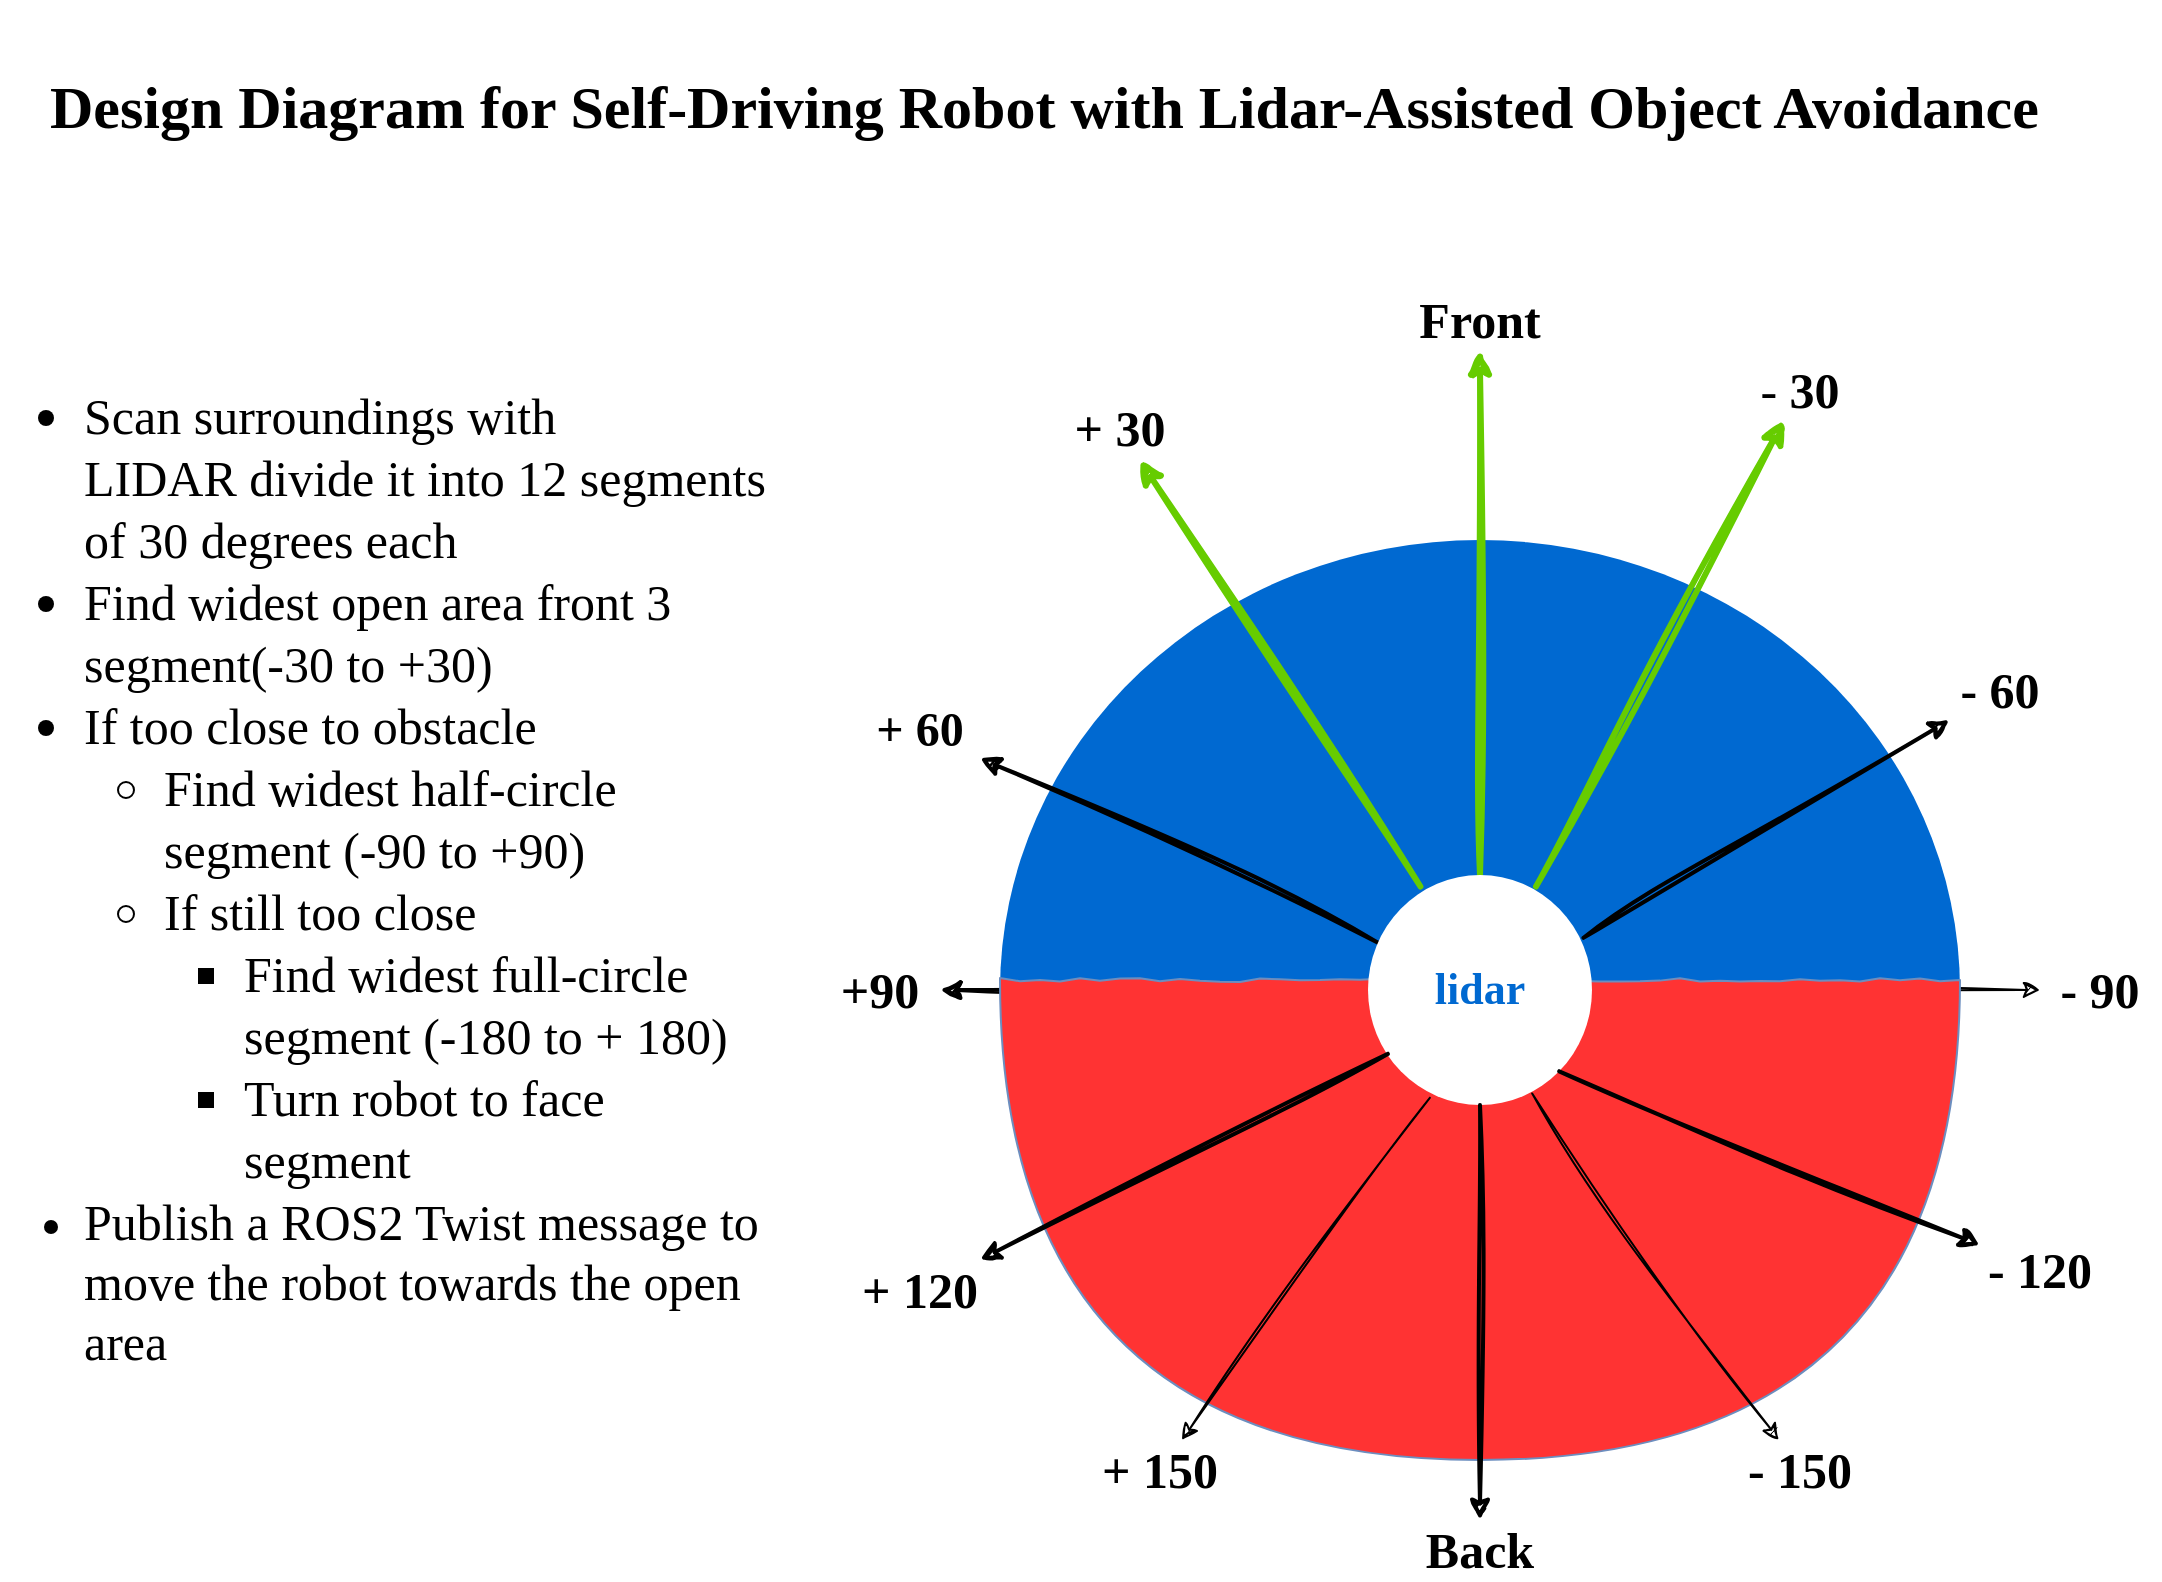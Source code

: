 <mxfile version="21.6.8" type="device">
  <diagram name="Page-1" id="3e8102d1-ef87-2e61-34e1-82d9a586fe2e">
    <mxGraphModel dx="1562" dy="944" grid="1" gridSize="10" guides="1" tooltips="1" connect="1" arrows="1" fold="1" page="1" pageScale="1" pageWidth="1100" pageHeight="850" background="none" math="0" shadow="0">
      <root>
        <mxCell id="0" />
        <mxCell id="1" parent="0" />
        <mxCell id="70666756c84bb93c-1" value="" style="ellipse;whiteSpace=wrap;html=1;rounded=0;shadow=0;comic=0;strokeWidth=1;fontFamily=Verdana;fontSize=14;strokeColor=none;fillColor=#0069D1;perimeter=ellipsePerimeter;rotatable=1;direction=east;" parent="1" vertex="1">
          <mxGeometry x="520" y="290" width="480" height="450" as="geometry" />
        </mxCell>
        <mxCell id="-D4mI9x5ttiqlvX00Rs8-4" value="" style="endArrow=classic;html=1;rounded=0;sketch=1;hachureGap=4;jiggle=2;curveFitting=1;fontFamily=Architects Daughter;fontSource=https://fonts.googleapis.com/css?family=Architects+Daughter;fontSize=16;strokeWidth=3;strokeColor=#66CC00;" edge="1" parent="1" source="70666756c84bb93c-2" target="-D4mI9x5ttiqlvX00Rs8-12">
          <mxGeometry width="50" height="50" relative="1" as="geometry">
            <mxPoint x="579" y="250" as="sourcePoint" />
            <mxPoint x="740" y="120" as="targetPoint" />
          </mxGeometry>
        </mxCell>
        <mxCell id="-D4mI9x5ttiqlvX00Rs8-5" value="" style="endArrow=classic;html=1;rounded=0;sketch=1;hachureGap=4;jiggle=2;curveFitting=1;fontFamily=Architects Daughter;fontSource=https://fonts.googleapis.com/css?family=Architects+Daughter;fontSize=16;exitX=0.75;exitY=0.05;exitDx=0;exitDy=0;exitPerimeter=0;strokeWidth=3;strokeColor=#66CC00;" edge="1" parent="1" source="70666756c84bb93c-2" target="-D4mI9x5ttiqlvX00Rs8-13">
          <mxGeometry width="50" height="50" relative="1" as="geometry">
            <mxPoint x="610" y="320" as="sourcePoint" />
            <mxPoint x="940" y="180" as="targetPoint" />
          </mxGeometry>
        </mxCell>
        <mxCell id="-D4mI9x5ttiqlvX00Rs8-6" value="" style="endArrow=classic;html=1;rounded=0;sketch=1;hachureGap=4;jiggle=2;curveFitting=1;fontFamily=Architects Daughter;fontSource=https://fonts.googleapis.com/css?family=Architects+Daughter;fontSize=16;exitX=0.234;exitY=0.05;exitDx=0;exitDy=0;exitPerimeter=0;strokeColor=#66CC00;strokeWidth=3;" edge="1" parent="1" source="70666756c84bb93c-2" target="-D4mI9x5ttiqlvX00Rs8-14">
          <mxGeometry width="50" height="50" relative="1" as="geometry">
            <mxPoint x="540" y="320" as="sourcePoint" />
            <mxPoint x="520" y="170" as="targetPoint" />
          </mxGeometry>
        </mxCell>
        <mxCell id="-D4mI9x5ttiqlvX00Rs8-7" value="" style="endArrow=classic;html=1;rounded=0;sketch=1;hachureGap=4;jiggle=2;curveFitting=1;fontFamily=Architects Daughter;fontSource=https://fonts.googleapis.com/css?family=Architects+Daughter;fontSize=16;strokeWidth=2;exitX=0.962;exitY=0.273;exitDx=0;exitDy=0;exitPerimeter=0;" edge="1" parent="1" source="70666756c84bb93c-2" target="-D4mI9x5ttiqlvX00Rs8-15">
          <mxGeometry width="50" height="50" relative="1" as="geometry">
            <mxPoint x="790" y="450" as="sourcePoint" />
            <mxPoint x="1000" y="350" as="targetPoint" />
          </mxGeometry>
        </mxCell>
        <mxCell id="-D4mI9x5ttiqlvX00Rs8-8" value="" style="endArrow=classic;html=1;rounded=0;sketch=1;hachureGap=4;jiggle=2;curveFitting=1;fontFamily=Architects Daughter;fontSource=https://fonts.googleapis.com/css?family=Architects+Daughter;fontSize=16;" edge="1" parent="1" source="70666756c84bb93c-2">
          <mxGeometry width="50" height="50" relative="1" as="geometry">
            <mxPoint x="200" y="100" as="sourcePoint" />
            <mxPoint x="1040" y="515" as="targetPoint" />
          </mxGeometry>
        </mxCell>
        <mxCell id="-D4mI9x5ttiqlvX00Rs8-9" value="" style="endArrow=classic;html=1;rounded=0;sketch=1;hachureGap=4;jiggle=2;curveFitting=1;fontFamily=Architects Daughter;fontSource=https%3A%2F%2Ffonts.googleapis.com%2Fcss%3Ffamily%3DArchitects%2BDaughter;fontSize=16;strokeWidth=2;" edge="1" parent="1" source="70666756c84bb93c-2" target="-D4mI9x5ttiqlvX00Rs8-18">
          <mxGeometry width="50" height="50" relative="1" as="geometry">
            <mxPoint x="140" y="210" as="sourcePoint" />
            <mxPoint x="430" y="350" as="targetPoint" />
          </mxGeometry>
        </mxCell>
        <mxCell id="-D4mI9x5ttiqlvX00Rs8-10" value="" style="endArrow=classic;html=1;rounded=0;sketch=1;hachureGap=4;jiggle=2;curveFitting=1;fontFamily=Architects Daughter;fontSource=https://fonts.googleapis.com/css?family=Architects+Daughter;fontSize=16;exitX=0;exitY=0.5;exitDx=0;exitDy=0;strokeWidth=2;" edge="1" parent="1" source="70666756c84bb93c-2" target="-D4mI9x5ttiqlvX00Rs8-19">
          <mxGeometry width="50" height="50" relative="1" as="geometry">
            <mxPoint x="110" y="350" as="sourcePoint" />
            <mxPoint x="440" y="483" as="targetPoint" />
          </mxGeometry>
        </mxCell>
        <mxCell id="-D4mI9x5ttiqlvX00Rs8-12" value="Front" style="text;html=1;strokeColor=none;fillColor=none;align=center;verticalAlign=middle;whiteSpace=wrap;rounded=0;fontSize=25;fontFamily=Times New Roman;fontStyle=1" vertex="1" parent="1">
          <mxGeometry x="730" y="165" width="60" height="30" as="geometry" />
        </mxCell>
        <mxCell id="-D4mI9x5ttiqlvX00Rs8-13" value="- &lt;b style=&quot;font-size: 25px;&quot;&gt;30&lt;/b&gt;" style="text;html=1;strokeColor=none;fillColor=none;align=center;verticalAlign=middle;whiteSpace=wrap;rounded=0;fontSize=25;fontFamily=Times New Roman;" vertex="1" parent="1">
          <mxGeometry x="890" y="200" width="60" height="30" as="geometry" />
        </mxCell>
        <mxCell id="-D4mI9x5ttiqlvX00Rs8-14" value="&lt;font face=&quot;Times New Roman&quot; style=&quot;font-size: 25px;&quot;&gt;+ 30&lt;/font&gt;" style="text;html=1;strokeColor=none;fillColor=none;align=center;verticalAlign=middle;whiteSpace=wrap;rounded=0;fontSize=25;fontFamily=Architects Daughter;fontStyle=1" vertex="1" parent="1">
          <mxGeometry x="550" y="220" width="60" height="30" as="geometry" />
        </mxCell>
        <mxCell id="-D4mI9x5ttiqlvX00Rs8-15" value="&lt;font style=&quot;font-size: 25px;&quot; face=&quot;Times New Roman&quot;&gt;- 60&lt;/font&gt;" style="text;html=1;strokeColor=none;fillColor=none;align=center;verticalAlign=middle;whiteSpace=wrap;rounded=0;fontSize=20;fontFamily=Architects Daughter;fontStyle=1" vertex="1" parent="1">
          <mxGeometry x="990" y="350" width="60" height="30" as="geometry" />
        </mxCell>
        <mxCell id="-D4mI9x5ttiqlvX00Rs8-16" value="- 90" style="text;html=1;strokeColor=none;fillColor=none;align=center;verticalAlign=middle;whiteSpace=wrap;rounded=0;fontSize=25;fontFamily=Times New Roman;fontStyle=1" vertex="1" parent="1">
          <mxGeometry x="1040" y="500" width="60" height="30" as="geometry" />
        </mxCell>
        <mxCell id="-D4mI9x5ttiqlvX00Rs8-18" value="+ 60" style="text;html=1;strokeColor=none;fillColor=none;align=center;verticalAlign=middle;whiteSpace=wrap;rounded=0;fontSize=24;fontFamily=Times New Roman;fontStyle=1" vertex="1" parent="1">
          <mxGeometry x="450" y="370" width="60" height="30" as="geometry" />
        </mxCell>
        <mxCell id="-D4mI9x5ttiqlvX00Rs8-19" value="+90" style="text;html=1;strokeColor=none;fillColor=none;align=center;verticalAlign=middle;whiteSpace=wrap;rounded=0;fontSize=25;fontFamily=Times New Roman;fontStyle=1" vertex="1" parent="1">
          <mxGeometry x="430" y="500" width="60" height="30" as="geometry" />
        </mxCell>
        <mxCell id="-D4mI9x5ttiqlvX00Rs8-22" value="" style="shape=or;whiteSpace=wrap;html=1;direction=south;fillColor=#FF3333;strokeColor=#6c8ebf;sketch=1;hachureGap=4;jiggle=2;curveFitting=1;fontFamily=Architects Daughter;fontSource=https%3A%2F%2Ffonts.googleapis.com%2Fcss%3Ffamily%3DArchitects%2BDaughter;fontSize=20;fillStyle=solid;container=0;cloneable=1;sketchStyle=comic;" vertex="1" parent="1">
          <mxGeometry x="520" y="510" width="480" height="240" as="geometry" />
        </mxCell>
        <mxCell id="70666756c84bb93c-2" value="lidar" style="ellipse;whiteSpace=wrap;html=1;rounded=0;shadow=0;comic=0;strokeWidth=1;fontFamily=Verdana;fontSize=22;strokeColor=none;fillColor=#ffffff;fontColor=#0069D1;fontStyle=1" parent="1" vertex="1">
          <mxGeometry x="704" y="457.5" width="112" height="115" as="geometry" />
        </mxCell>
        <mxCell id="-D4mI9x5ttiqlvX00Rs8-23" value="" style="endArrow=classic;html=1;rounded=0;sketch=1;hachureGap=4;jiggle=2;curveFitting=1;fontFamily=Architects Daughter;fontSource=https://fonts.googleapis.com/css?family=Architects+Daughter;fontSize=16;exitX=0.5;exitY=1;exitDx=0;exitDy=0;strokeWidth=2;sketchStyle=rough;" edge="1" parent="1" source="70666756c84bb93c-2" target="-D4mI9x5ttiqlvX00Rs8-33">
          <mxGeometry width="50" height="50" relative="1" as="geometry">
            <mxPoint x="220" y="660" as="sourcePoint" />
            <mxPoint x="750" y="810" as="targetPoint" />
          </mxGeometry>
        </mxCell>
        <mxCell id="-D4mI9x5ttiqlvX00Rs8-25" value="" style="endArrow=classic;html=1;rounded=0;sketch=1;hachureGap=4;jiggle=2;curveFitting=1;fontFamily=Architects Daughter;fontSource=https://fonts.googleapis.com/css?family=Architects+Daughter;fontSize=16;exitX=0.154;exitY=0.596;exitDx=0;exitDy=0;exitPerimeter=0;strokeWidth=2;sketchStyle=rough;" edge="1" parent="1" source="-D4mI9x5ttiqlvX00Rs8-22" target="-D4mI9x5ttiqlvX00Rs8-29">
          <mxGeometry width="50" height="50" relative="1" as="geometry">
            <mxPoint x="140" y="210" as="sourcePoint" />
            <mxPoint x="460" y="650" as="targetPoint" />
          </mxGeometry>
        </mxCell>
        <mxCell id="-D4mI9x5ttiqlvX00Rs8-26" value="" style="endArrow=classic;html=1;rounded=0;sketch=1;hachureGap=4;jiggle=2;curveFitting=1;fontFamily=Architects Daughter;fontSource=https://fonts.googleapis.com/css?family=Architects+Daughter;fontSize=16;exitX=1;exitY=1;exitDx=0;exitDy=0;strokeWidth=2;" edge="1" parent="1" source="70666756c84bb93c-2" target="-D4mI9x5ttiqlvX00Rs8-31">
          <mxGeometry width="50" height="50" relative="1" as="geometry">
            <mxPoint x="150" y="220" as="sourcePoint" />
            <mxPoint x="1050" y="660" as="targetPoint" />
          </mxGeometry>
        </mxCell>
        <mxCell id="-D4mI9x5ttiqlvX00Rs8-28" value="" style="endArrow=classic;html=1;rounded=0;sketch=1;hachureGap=4;jiggle=2;curveFitting=1;fontFamily=Architects Daughter;fontSource=https://fonts.googleapis.com/css?family=Architects+Daughter;fontSize=16;exitX=0.733;exitY=0.95;exitDx=0;exitDy=0;exitPerimeter=0;" edge="1" parent="1" source="70666756c84bb93c-2" target="-D4mI9x5ttiqlvX00Rs8-32">
          <mxGeometry width="50" height="50" relative="1" as="geometry">
            <mxPoint x="260" y="460" as="sourcePoint" />
            <mxPoint x="940" y="780" as="targetPoint" />
          </mxGeometry>
        </mxCell>
        <mxCell id="-D4mI9x5ttiqlvX00Rs8-29" value="+ 120" style="text;html=1;strokeColor=none;fillColor=none;align=center;verticalAlign=middle;whiteSpace=wrap;rounded=0;fontSize=25;fontFamily=Times New Roman;fontStyle=1" vertex="1" parent="1">
          <mxGeometry x="450" y="630" width="60" height="70" as="geometry" />
        </mxCell>
        <mxCell id="-D4mI9x5ttiqlvX00Rs8-30" value="+ 150" style="text;html=1;strokeColor=none;fillColor=none;align=center;verticalAlign=middle;whiteSpace=wrap;rounded=0;fontSize=25;fontFamily=Times New Roman;fontStyle=1" vertex="1" parent="1">
          <mxGeometry x="570" y="740" width="60" height="30" as="geometry" />
        </mxCell>
        <mxCell id="-D4mI9x5ttiqlvX00Rs8-3" value="" style="endArrow=classic;html=1;rounded=0;sketch=1;hachureGap=4;jiggle=2;curveFitting=1;fontFamily=Architects Daughter;fontSource=https%3A%2F%2Ffonts.googleapis.com%2Fcss%3Ffamily%3DArchitects%2BDaughter;fontSize=16;exitX=0.276;exitY=0.969;exitDx=0;exitDy=0;exitPerimeter=0;" edge="1" parent="1" source="70666756c84bb93c-2" target="-D4mI9x5ttiqlvX00Rs8-30">
          <mxGeometry width="50" height="50" relative="1" as="geometry">
            <mxPoint x="130" y="200" as="sourcePoint" />
            <mxPoint x="590" y="760" as="targetPoint" />
          </mxGeometry>
        </mxCell>
        <mxCell id="-D4mI9x5ttiqlvX00Rs8-31" value="- 120" style="text;html=1;strokeColor=none;fillColor=none;align=center;verticalAlign=middle;whiteSpace=wrap;rounded=0;fontSize=25;fontFamily=Times New Roman;fontStyle=1" vertex="1" parent="1">
          <mxGeometry x="1010" y="640" width="60" height="30" as="geometry" />
        </mxCell>
        <mxCell id="-D4mI9x5ttiqlvX00Rs8-32" value="- 150" style="text;html=1;strokeColor=none;fillColor=none;align=center;verticalAlign=middle;whiteSpace=wrap;rounded=0;fontSize=25;fontFamily=Times New Roman;fontStyle=1" vertex="1" parent="1">
          <mxGeometry x="890" y="740" width="60" height="30" as="geometry" />
        </mxCell>
        <mxCell id="-D4mI9x5ttiqlvX00Rs8-33" value="Back" style="text;html=1;strokeColor=none;fillColor=none;align=center;verticalAlign=middle;whiteSpace=wrap;rounded=0;fontSize=25;fontFamily=Times New Roman;fontStyle=1" vertex="1" parent="1">
          <mxGeometry x="730" y="780" width="60" height="30" as="geometry" />
        </mxCell>
        <mxCell id="-D4mI9x5ttiqlvX00Rs8-53" value="&lt;ul style=&quot;&quot;&gt;&lt;li style=&quot;font-size: 25px;&quot;&gt;&lt;font style=&quot;font-size: 25px;&quot; face=&quot;Times New Roman&quot;&gt;Scan surroundings with LIDAR&amp;nbsp;divide it into 12 segments of 30 degrees each&lt;/font&gt;&lt;/li&gt;&lt;li style=&quot;font-size: 25px;&quot;&gt;&lt;font style=&quot;font-size: 25px;&quot; face=&quot;Times New Roman&quot;&gt;Find widest open area front 3 segment(-30 to +30)&lt;/font&gt;&lt;br&gt;&lt;/li&gt;&lt;li style=&quot;font-size: 25px;&quot;&gt;&lt;font style=&quot;font-size: 25px;&quot; face=&quot;Times New Roman&quot;&gt;If too close to obstacle&lt;br&gt;&lt;/font&gt;&lt;/li&gt;&lt;ul style=&quot;&quot;&gt;&lt;li style=&quot;font-size: 25px;&quot;&gt;&lt;font style=&quot;font-size: 25px;&quot; face=&quot;Times New Roman&quot;&gt;Find widest half-circle segment (-90 to +90)&lt;/font&gt;&lt;/li&gt;&lt;li style=&quot;font-size: 25px;&quot;&gt;&lt;font style=&quot;font-size: 25px;&quot; face=&quot;Times New Roman&quot;&gt;If still too close&lt;/font&gt;&lt;/li&gt;&lt;ul style=&quot;font-size: 25px;&quot;&gt;&lt;li&gt;&lt;font style=&quot;font-size: 25px;&quot; face=&quot;Times New Roman&quot;&gt;Find widest full-circle segment (-180 to + 180)&lt;/font&gt;&lt;/li&gt;&lt;li&gt;&lt;font style=&quot;font-size: 25px;&quot; face=&quot;Times New Roman&quot;&gt;Turn robot to face segment&lt;/font&gt;&lt;/li&gt;&lt;/ul&gt;&lt;/ul&gt;&lt;li&gt;&lt;font style=&quot;font-size: 25px;&quot; face=&quot;Times New Roman&quot;&gt;Publish a ROS2 Twist message to move the robot towards the open area&lt;/font&gt;&lt;br&gt;&lt;/li&gt;&lt;/ul&gt;" style="text;strokeColor=none;fillColor=none;html=1;whiteSpace=wrap;verticalAlign=middle;overflow=hidden;fontSize=20;fontFamily=Architects Daughter;" vertex="1" parent="1">
          <mxGeometry x="20" y="160" width="390" height="600" as="geometry" />
        </mxCell>
        <mxCell id="-D4mI9x5ttiqlvX00Rs8-55" value="&lt;h1&gt;&lt;font style=&quot;&quot; face=&quot;Times New Roman&quot;&gt;&lt;font style=&quot;font-size: 30px;&quot;&gt;Design Diagram for Self-Driving Robot with Lidar-Assisted Object Avoidance&lt;/font&gt;&lt;/font&gt;&lt;/h1&gt;" style="text;html=1;strokeColor=none;fillColor=none;spacing=5;spacingTop=-20;whiteSpace=wrap;overflow=hidden;rounded=0;fontSize=20;fontFamily=Architects Daughter;" vertex="1" parent="1">
          <mxGeometry x="40" y="30" width="1010" height="100" as="geometry" />
        </mxCell>
      </root>
    </mxGraphModel>
  </diagram>
</mxfile>
